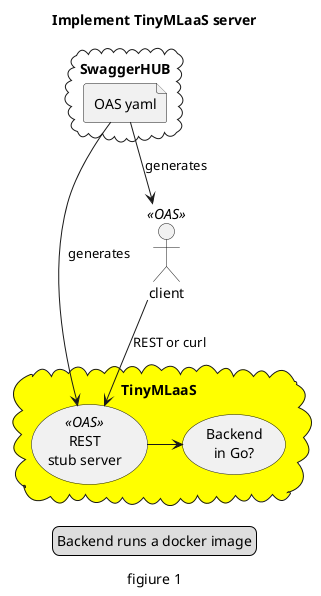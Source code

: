 @startuml

title Implement TinyMLaaS server
cloud SwaggerHUB {
        file "OAS yaml" as yaml
}

cloud TinyMLaaS #yellow {
        (REST\nstub server) <<OAS>>
        (Backend\nin Go?)
	(REST\nstub server) -right-> (Backend\nin Go?)
        yaml -down-> (REST\nstub server) : generates
}

actor client <<OAS>>
yaml -down-> client : generates

client -down-> (REST\nstub server) : REST or curl

legend
Backend runs a docker image
end legend

caption figiure 1
''''''''''''''''''''''''''''''''''''''''''''''''''''''''''''''''''
newpage
title Upload OS builder docker image

cloud Cloud {
        cloud Docker_HUB {
                collections docker_images
        }
	database Zoo {
		collections models
	}
}

cloud TinyMLaaS #yellow {
	database Build {
		file docker_image
	}
	database {
		file OS_image
	}
	docker_images -down-> docker_image : pull
	docker_image -down-> OS_image : docker run
	models -> docker_image : download
}

actor client
client -down-> Build : ask build

rectangle Partner #lightgreen {
       	file Dockerfile
	file docker_image1
	Dockerfile -up-> docker_image1 : docker build
        docker_image1 -up-> docker_images : store
}

legend
docker_image takes a model and generates OS image.
end legend

caption figiure 2
''''''''''''''''''''''''''''''''''''''''''''''''''''''''''''''''''
newpage
title Update inference model

cloud TinyMLaaS #yellow {
	database {
		collections OS_images
	}
}

cloud LwM2M_server {
        component REST
	OS_images -down-> REST : download
}
actor client
client -down-> REST : POST model

node device #cyan {
        component LwM2M_client
        (OS)
        LwM2M_server -down-> LwM2M_client : LwM2M\nFOTA
        LwM2M_client -> (OS) : flash
}

legend
Leshan does all
end legend

caption figiure 3
@enduml

